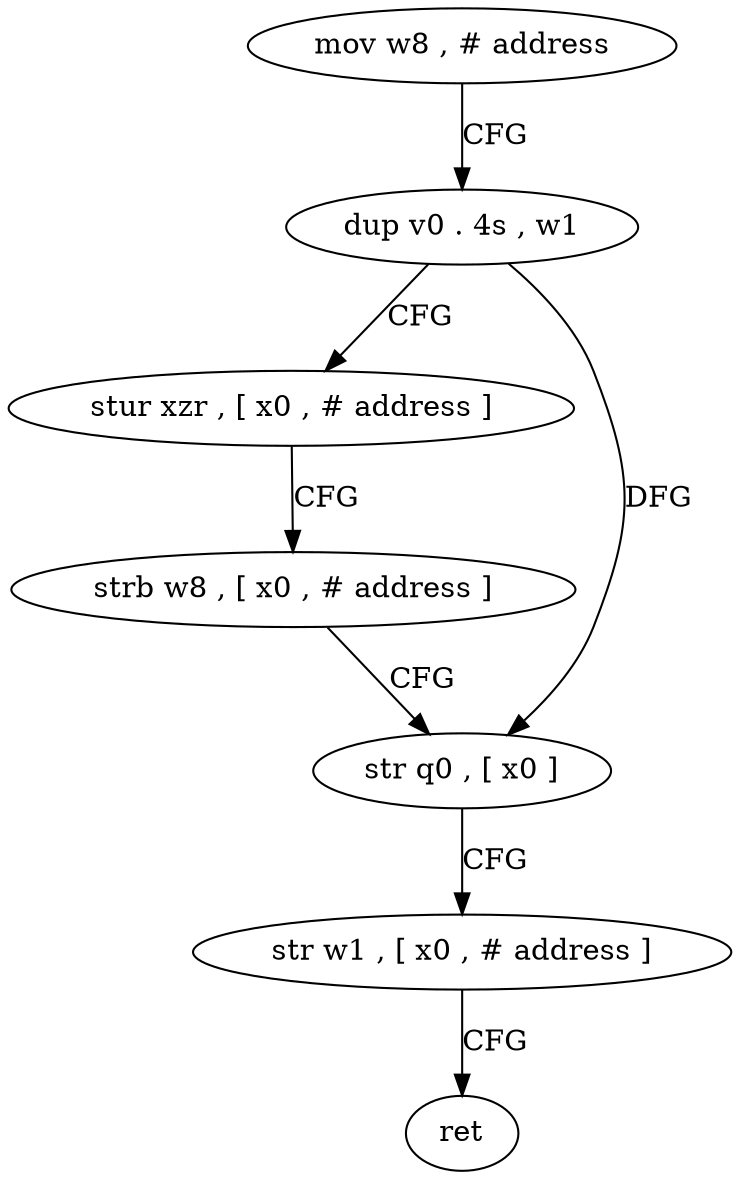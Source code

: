 digraph "func" {
"4224448" [label = "mov w8 , # address" ]
"4224452" [label = "dup v0 . 4s , w1" ]
"4224456" [label = "stur xzr , [ x0 , # address ]" ]
"4224460" [label = "strb w8 , [ x0 , # address ]" ]
"4224464" [label = "str q0 , [ x0 ]" ]
"4224468" [label = "str w1 , [ x0 , # address ]" ]
"4224472" [label = "ret" ]
"4224448" -> "4224452" [ label = "CFG" ]
"4224452" -> "4224456" [ label = "CFG" ]
"4224452" -> "4224464" [ label = "DFG" ]
"4224456" -> "4224460" [ label = "CFG" ]
"4224460" -> "4224464" [ label = "CFG" ]
"4224464" -> "4224468" [ label = "CFG" ]
"4224468" -> "4224472" [ label = "CFG" ]
}
